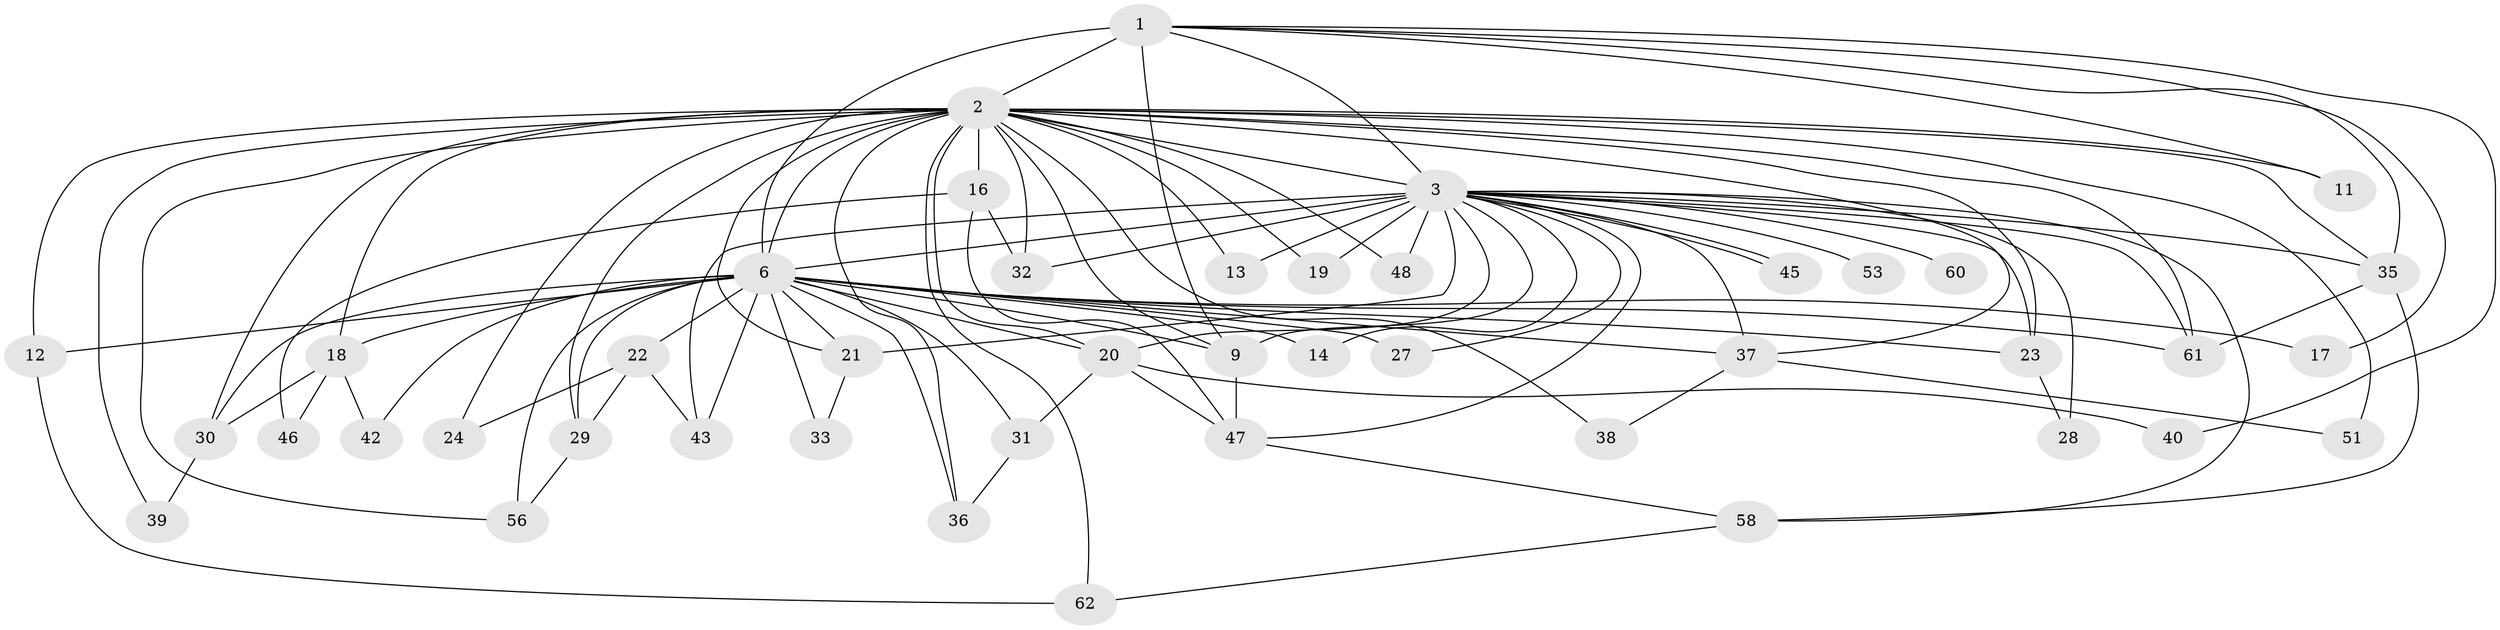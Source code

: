 // original degree distribution, {14: 0.022727272727272728, 25: 0.011363636363636364, 24: 0.011363636363636364, 19: 0.022727272727272728, 20: 0.03409090909090909, 11: 0.011363636363636364, 2: 0.5340909090909091, 3: 0.17045454545454544, 5: 0.07954545454545454, 8: 0.011363636363636364, 4: 0.07954545454545454, 6: 0.011363636363636364}
// Generated by graph-tools (version 1.1) at 2025/13/03/09/25 04:13:56]
// undirected, 44 vertices, 101 edges
graph export_dot {
graph [start="1"]
  node [color=gray90,style=filled];
  1 [super="+70"];
  2 [super="+15+26+75+72+59+5+69"];
  3 [super="+4+86+52"];
  6 [super="+7"];
  9 [super="+83+63"];
  11;
  12;
  13;
  14;
  16;
  17;
  18 [super="+41"];
  19;
  20 [super="+54"];
  21;
  22;
  23;
  24;
  27;
  28;
  29;
  30;
  31;
  32;
  33;
  35;
  36;
  37 [super="+73+50"];
  38;
  39;
  40;
  42;
  43;
  45;
  46;
  47;
  48;
  51;
  53;
  56;
  58 [super="+64"];
  60;
  61 [super="+66+85"];
  62 [super="+84"];
  1 -- 2 [weight=3];
  1 -- 3 [weight=2];
  1 -- 6 [weight=4];
  1 -- 9;
  1 -- 11;
  1 -- 17;
  1 -- 40;
  1 -- 35;
  2 -- 3 [weight=8];
  2 -- 6 [weight=13];
  2 -- 9 [weight=3];
  2 -- 11;
  2 -- 12;
  2 -- 16 [weight=2];
  2 -- 20 [weight=2];
  2 -- 35;
  2 -- 48;
  2 -- 56;
  2 -- 21 [weight=2];
  2 -- 61;
  2 -- 36;
  2 -- 13 [weight=2];
  2 -- 18 [weight=2];
  2 -- 19;
  2 -- 23;
  2 -- 24;
  2 -- 29;
  2 -- 30;
  2 -- 32;
  2 -- 37 [weight=2];
  2 -- 38;
  2 -- 39;
  2 -- 51;
  2 -- 62;
  3 -- 6 [weight=7];
  3 -- 9 [weight=3];
  3 -- 14;
  3 -- 19;
  3 -- 21;
  3 -- 28;
  3 -- 37 [weight=2];
  3 -- 45;
  3 -- 45;
  3 -- 48;
  3 -- 53 [weight=2];
  3 -- 60 [weight=2];
  3 -- 61;
  3 -- 23;
  3 -- 27;
  3 -- 32;
  3 -- 35;
  3 -- 43;
  3 -- 47;
  3 -- 58;
  3 -- 13;
  3 -- 20 [weight=2];
  6 -- 9 [weight=3];
  6 -- 12;
  6 -- 20 [weight=2];
  6 -- 29;
  6 -- 33;
  6 -- 14 [weight=2];
  6 -- 17;
  6 -- 18;
  6 -- 21;
  6 -- 22 [weight=2];
  6 -- 23;
  6 -- 27;
  6 -- 30;
  6 -- 31;
  6 -- 36;
  6 -- 37;
  6 -- 42;
  6 -- 43;
  6 -- 56;
  6 -- 61;
  9 -- 47;
  12 -- 62;
  16 -- 32;
  16 -- 46;
  16 -- 47;
  18 -- 46;
  18 -- 42;
  18 -- 30;
  20 -- 31;
  20 -- 40;
  20 -- 47;
  21 -- 33;
  22 -- 24;
  22 -- 29;
  22 -- 43;
  23 -- 28;
  29 -- 56;
  30 -- 39;
  31 -- 36;
  35 -- 58;
  35 -- 61 [weight=2];
  37 -- 38;
  37 -- 51;
  47 -- 58;
  58 -- 62;
}
